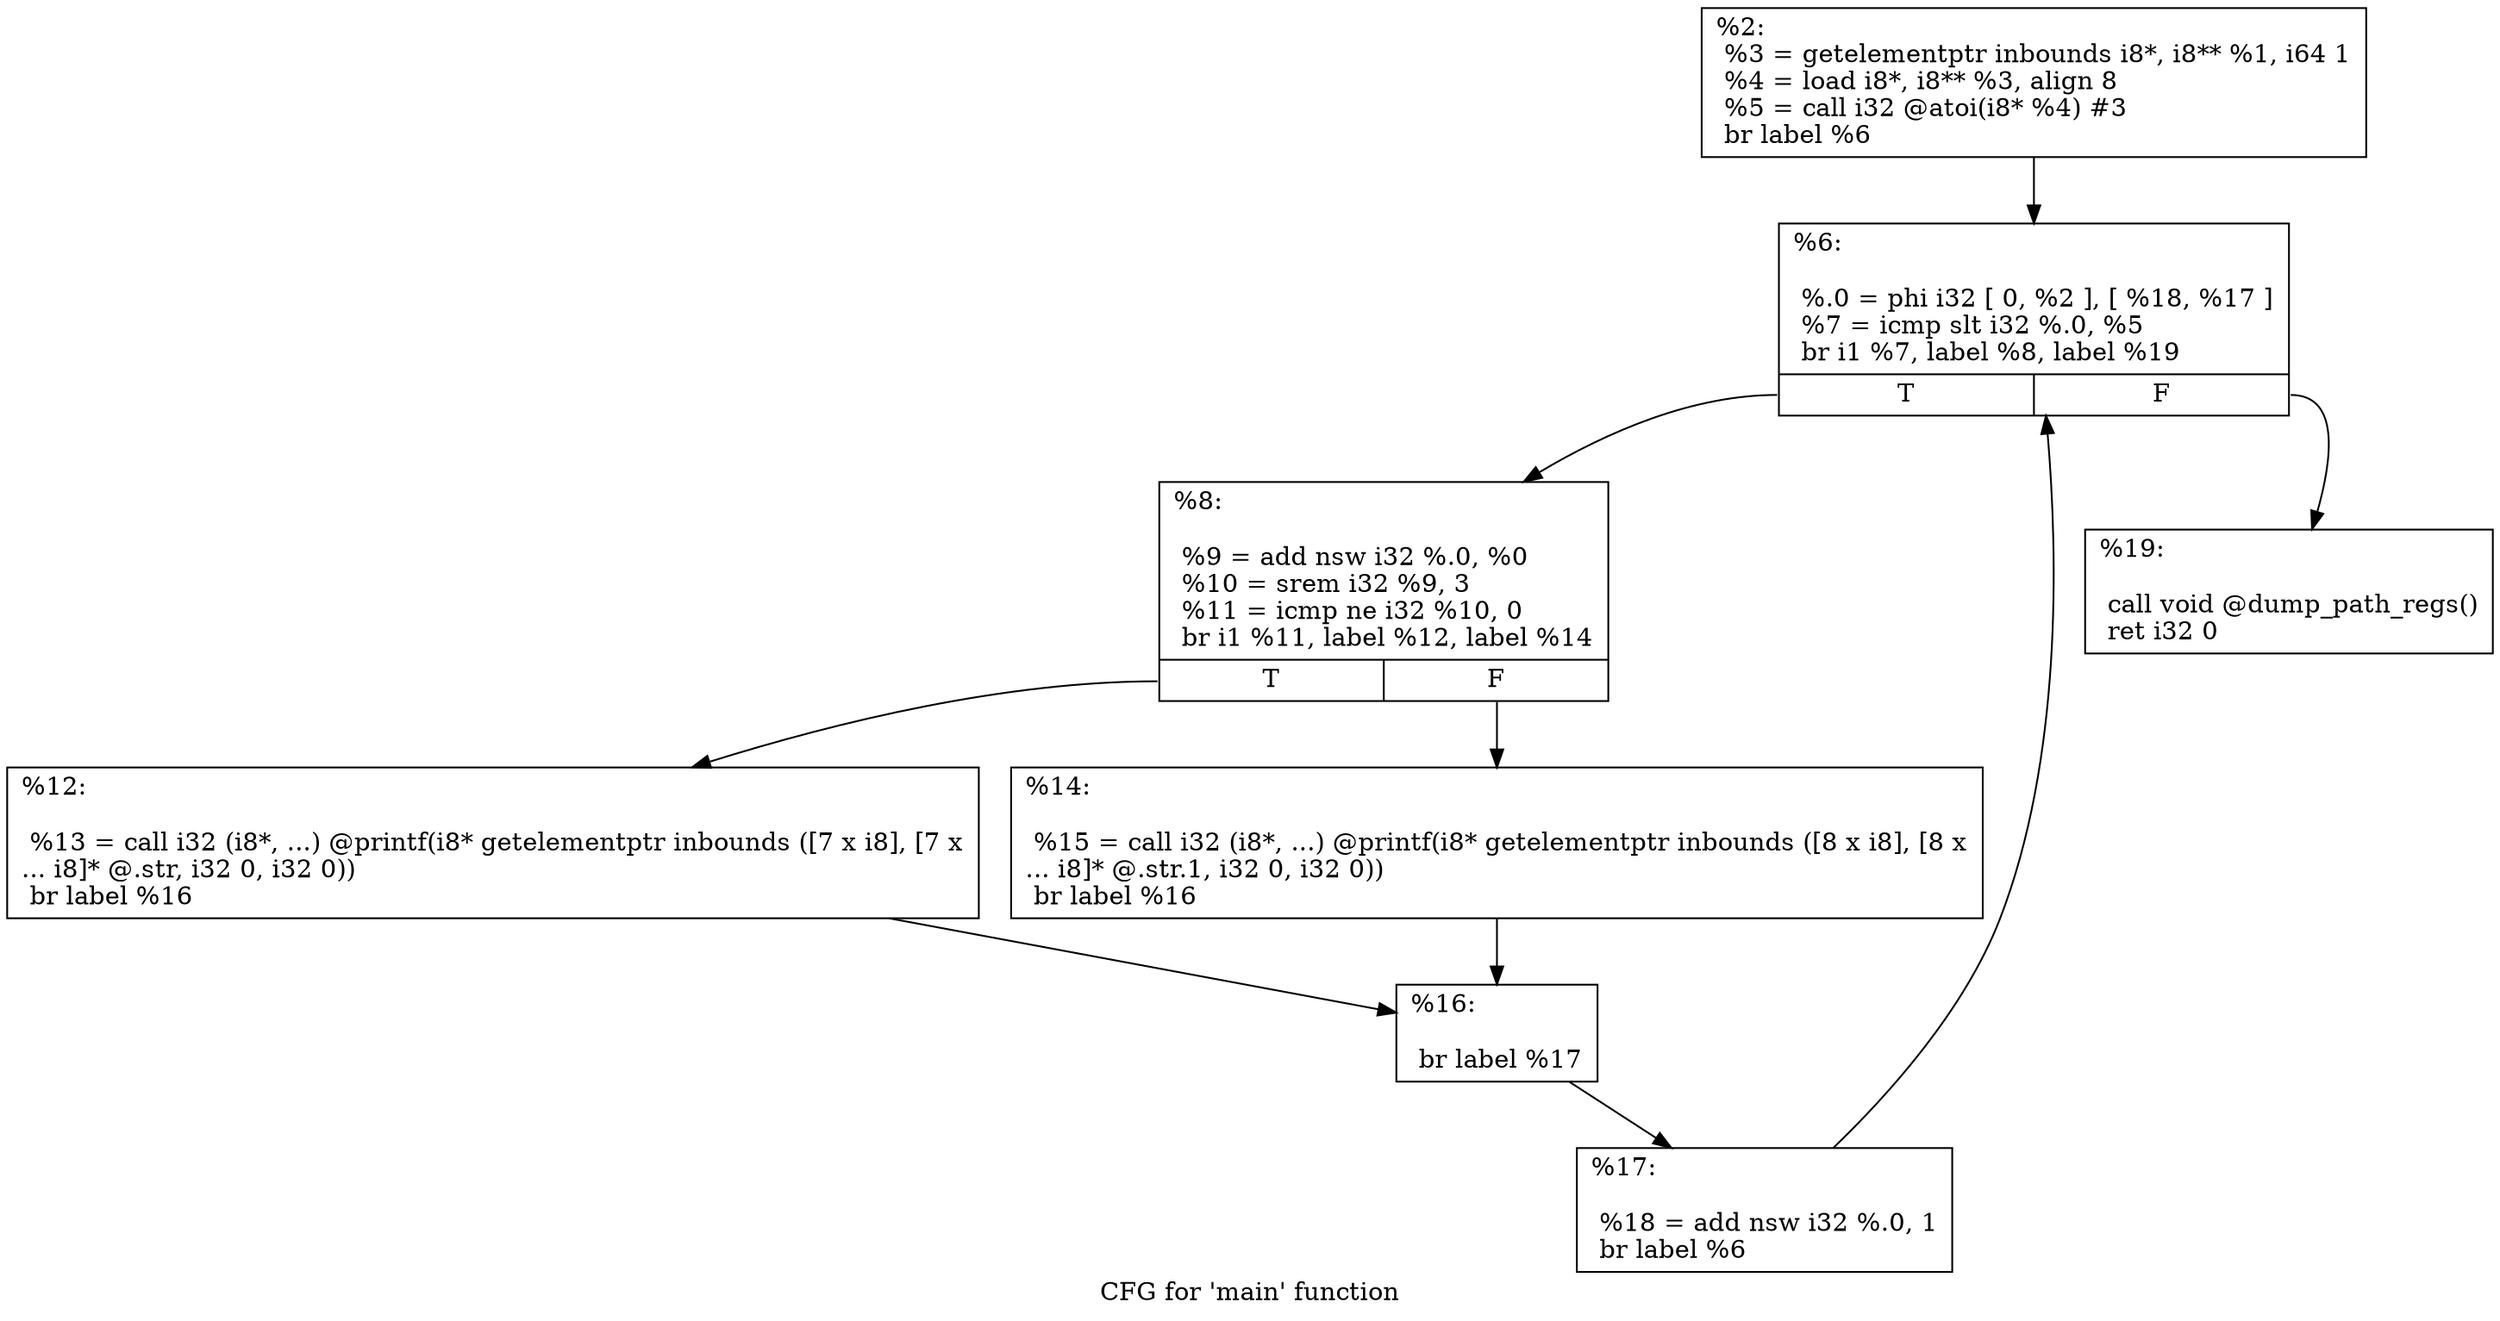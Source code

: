 digraph "CFG for 'main' function" {
	label="CFG for 'main' function";

	Node0x2f42c10 [shape=record,label="{%2:\l  %3 = getelementptr inbounds i8*, i8** %1, i64 1\l  %4 = load i8*, i8** %3, align 8\l  %5 = call i32 @atoi(i8* %4) #3\l  br label %6\l}"];
	Node0x2f42c10 -> Node0x2f42c60;
	Node0x2f42c60 [shape=record,label="{%6:\l\l  %.0 = phi i32 [ 0, %2 ], [ %18, %17 ]\l  %7 = icmp slt i32 %.0, %5\l  br i1 %7, label %8, label %19\l|{<s0>T|<s1>F}}"];
	Node0x2f42c60:s0 -> Node0x2f44e30;
	Node0x2f42c60:s1 -> Node0x2f44fc0;
	Node0x2f44e30 [shape=record,label="{%8:\l\l  %9 = add nsw i32 %.0, %0\l  %10 = srem i32 %9, 3\l  %11 = icmp ne i32 %10, 0\l  br i1 %11, label %12, label %14\l|{<s0>T|<s1>F}}"];
	Node0x2f44e30:s0 -> Node0x2f44e80;
	Node0x2f44e30:s1 -> Node0x2f44ed0;
	Node0x2f44e80 [shape=record,label="{%12:\l\l  %13 = call i32 (i8*, ...) @printf(i8* getelementptr inbounds ([7 x i8], [7 x\l... i8]* @.str, i32 0, i32 0))\l  br label %16\l}"];
	Node0x2f44e80 -> Node0x2f44f20;
	Node0x2f44ed0 [shape=record,label="{%14:\l\l  %15 = call i32 (i8*, ...) @printf(i8* getelementptr inbounds ([8 x i8], [8 x\l... i8]* @.str.1, i32 0, i32 0))\l  br label %16\l}"];
	Node0x2f44ed0 -> Node0x2f44f20;
	Node0x2f44f20 [shape=record,label="{%16:\l\l  br label %17\l}"];
	Node0x2f44f20 -> Node0x2f44f70;
	Node0x2f44f70 [shape=record,label="{%17:\l\l  %18 = add nsw i32 %.0, 1\l  br label %6\l}"];
	Node0x2f44f70 -> Node0x2f42c60;
	Node0x2f44fc0 [shape=record,label="{%19:\l\l  call void @dump_path_regs()\l  ret i32 0\l}"];
}
